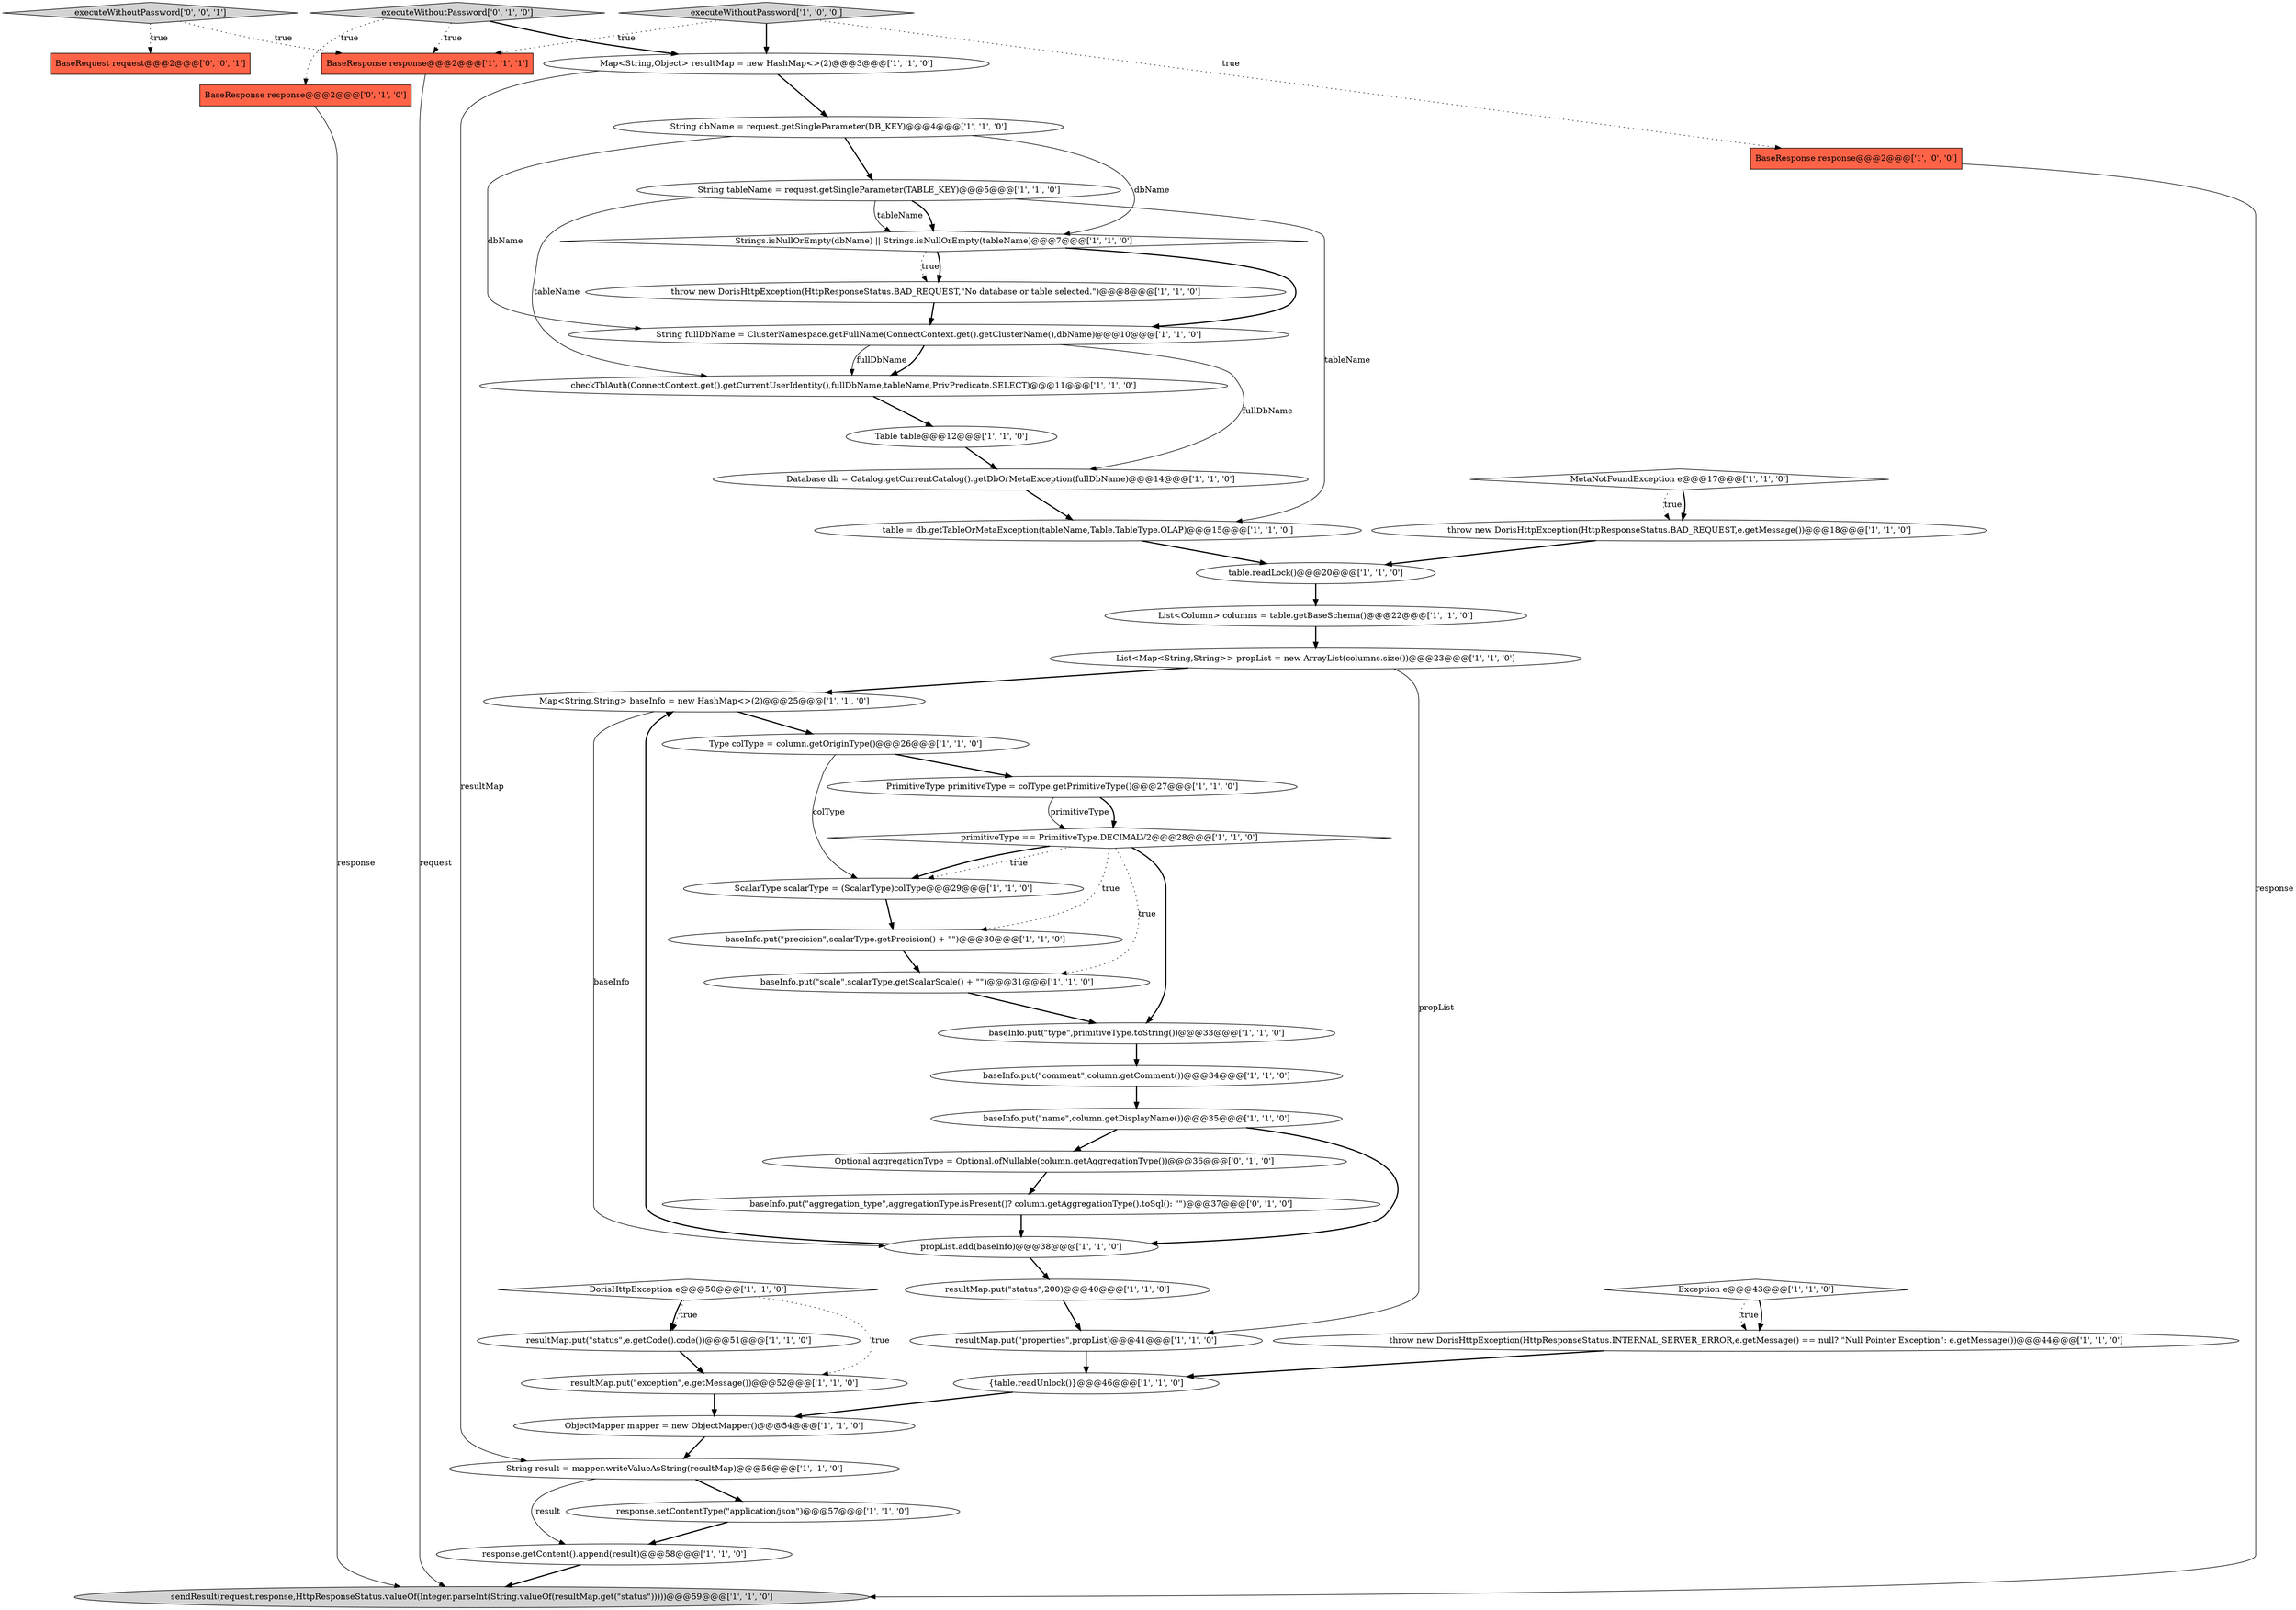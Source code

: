 digraph {
6 [style = filled, label = "DorisHttpException e@@@50@@@['1', '1', '0']", fillcolor = white, shape = diamond image = "AAA0AAABBB1BBB"];
30 [style = filled, label = "baseInfo.put(\"precision\",scalarType.getPrecision() + \"\")@@@30@@@['1', '1', '0']", fillcolor = white, shape = ellipse image = "AAA0AAABBB1BBB"];
31 [style = filled, label = "primitiveType == PrimitiveType.DECIMALV2@@@28@@@['1', '1', '0']", fillcolor = white, shape = diamond image = "AAA0AAABBB1BBB"];
33 [style = filled, label = "resultMap.put(\"status\",e.getCode().code())@@@51@@@['1', '1', '0']", fillcolor = white, shape = ellipse image = "AAA0AAABBB1BBB"];
42 [style = filled, label = "baseInfo.put(\"aggregation_type\",aggregationType.isPresent()? column.getAggregationType().toSql(): \"\")@@@37@@@['0', '1', '0']", fillcolor = white, shape = ellipse image = "AAA1AAABBB2BBB"];
46 [style = filled, label = "executeWithoutPassword['0', '0', '1']", fillcolor = lightgray, shape = diamond image = "AAA0AAABBB3BBB"];
28 [style = filled, label = "baseInfo.put(\"name\",column.getDisplayName())@@@35@@@['1', '1', '0']", fillcolor = white, shape = ellipse image = "AAA0AAABBB1BBB"];
10 [style = filled, label = "Map<String,String> baseInfo = new HashMap<>(2)@@@25@@@['1', '1', '0']", fillcolor = white, shape = ellipse image = "AAA0AAABBB1BBB"];
14 [style = filled, label = "baseInfo.put(\"comment\",column.getComment())@@@34@@@['1', '1', '0']", fillcolor = white, shape = ellipse image = "AAA0AAABBB1BBB"];
18 [style = filled, label = "throw new DorisHttpException(HttpResponseStatus.INTERNAL_SERVER_ERROR,e.getMessage() == null? \"Null Pointer Exception\": e.getMessage())@@@44@@@['1', '1', '0']", fillcolor = white, shape = ellipse image = "AAA0AAABBB1BBB"];
0 [style = filled, label = "table.readLock()@@@20@@@['1', '1', '0']", fillcolor = white, shape = ellipse image = "AAA0AAABBB1BBB"];
8 [style = filled, label = "baseInfo.put(\"type\",primitiveType.toString())@@@33@@@['1', '1', '0']", fillcolor = white, shape = ellipse image = "AAA0AAABBB1BBB"];
15 [style = filled, label = "List<Map<String,String>> propList = new ArrayList(columns.size())@@@23@@@['1', '1', '0']", fillcolor = white, shape = ellipse image = "AAA0AAABBB1BBB"];
17 [style = filled, label = "String dbName = request.getSingleParameter(DB_KEY)@@@4@@@['1', '1', '0']", fillcolor = white, shape = ellipse image = "AAA0AAABBB1BBB"];
13 [style = filled, label = "String result = mapper.writeValueAsString(resultMap)@@@56@@@['1', '1', '0']", fillcolor = white, shape = ellipse image = "AAA0AAABBB1BBB"];
16 [style = filled, label = "resultMap.put(\"exception\",e.getMessage())@@@52@@@['1', '1', '0']", fillcolor = white, shape = ellipse image = "AAA0AAABBB1BBB"];
37 [style = filled, label = "resultMap.put(\"properties\",propList)@@@41@@@['1', '1', '0']", fillcolor = white, shape = ellipse image = "AAA0AAABBB1BBB"];
44 [style = filled, label = "BaseResponse response@@@2@@@['0', '1', '0']", fillcolor = tomato, shape = box image = "AAA0AAABBB2BBB"];
45 [style = filled, label = "Optional aggregationType = Optional.ofNullable(column.getAggregationType())@@@36@@@['0', '1', '0']", fillcolor = white, shape = ellipse image = "AAA1AAABBB2BBB"];
47 [style = filled, label = "BaseRequest request@@@2@@@['0', '0', '1']", fillcolor = tomato, shape = box image = "AAA0AAABBB3BBB"];
29 [style = filled, label = "table = db.getTableOrMetaException(tableName,Table.TableType.OLAP)@@@15@@@['1', '1', '0']", fillcolor = white, shape = ellipse image = "AAA0AAABBB1BBB"];
4 [style = filled, label = "Database db = Catalog.getCurrentCatalog().getDbOrMetaException(fullDbName)@@@14@@@['1', '1', '0']", fillcolor = white, shape = ellipse image = "AAA0AAABBB1BBB"];
35 [style = filled, label = "Strings.isNullOrEmpty(dbName) || Strings.isNullOrEmpty(tableName)@@@7@@@['1', '1', '0']", fillcolor = white, shape = diamond image = "AAA0AAABBB1BBB"];
5 [style = filled, label = "MetaNotFoundException e@@@17@@@['1', '1', '0']", fillcolor = white, shape = diamond image = "AAA0AAABBB1BBB"];
24 [style = filled, label = "ObjectMapper mapper = new ObjectMapper()@@@54@@@['1', '1', '0']", fillcolor = white, shape = ellipse image = "AAA0AAABBB1BBB"];
39 [style = filled, label = "resultMap.put(\"status\",200)@@@40@@@['1', '1', '0']", fillcolor = white, shape = ellipse image = "AAA0AAABBB1BBB"];
27 [style = filled, label = "BaseResponse response@@@2@@@['1', '1', '1']", fillcolor = tomato, shape = box image = "AAA0AAABBB1BBB"];
43 [style = filled, label = "executeWithoutPassword['0', '1', '0']", fillcolor = lightgray, shape = diamond image = "AAA0AAABBB2BBB"];
38 [style = filled, label = "sendResult(request,response,HttpResponseStatus.valueOf(Integer.parseInt(String.valueOf(resultMap.get(\"status\")))))@@@59@@@['1', '1', '0']", fillcolor = lightgray, shape = ellipse image = "AAA0AAABBB1BBB"];
32 [style = filled, label = "Exception e@@@43@@@['1', '1', '0']", fillcolor = white, shape = diamond image = "AAA0AAABBB1BBB"];
3 [style = filled, label = "ScalarType scalarType = (ScalarType)colType@@@29@@@['1', '1', '0']", fillcolor = white, shape = ellipse image = "AAA0AAABBB1BBB"];
9 [style = filled, label = "checkTblAuth(ConnectContext.get().getCurrentUserIdentity(),fullDbName,tableName,PrivPredicate.SELECT)@@@11@@@['1', '1', '0']", fillcolor = white, shape = ellipse image = "AAA0AAABBB1BBB"];
20 [style = filled, label = "Table table@@@12@@@['1', '1', '0']", fillcolor = white, shape = ellipse image = "AAA0AAABBB1BBB"];
19 [style = filled, label = "baseInfo.put(\"scale\",scalarType.getScalarScale() + \"\")@@@31@@@['1', '1', '0']", fillcolor = white, shape = ellipse image = "AAA0AAABBB1BBB"];
2 [style = filled, label = "executeWithoutPassword['1', '0', '0']", fillcolor = lightgray, shape = diamond image = "AAA0AAABBB1BBB"];
11 [style = filled, label = "PrimitiveType primitiveType = colType.getPrimitiveType()@@@27@@@['1', '1', '0']", fillcolor = white, shape = ellipse image = "AAA0AAABBB1BBB"];
34 [style = filled, label = "String fullDbName = ClusterNamespace.getFullName(ConnectContext.get().getClusterName(),dbName)@@@10@@@['1', '1', '0']", fillcolor = white, shape = ellipse image = "AAA0AAABBB1BBB"];
23 [style = filled, label = "throw new DorisHttpException(HttpResponseStatus.BAD_REQUEST,e.getMessage())@@@18@@@['1', '1', '0']", fillcolor = white, shape = ellipse image = "AAA0AAABBB1BBB"];
41 [style = filled, label = "List<Column> columns = table.getBaseSchema()@@@22@@@['1', '1', '0']", fillcolor = white, shape = ellipse image = "AAA0AAABBB1BBB"];
25 [style = filled, label = "response.setContentType(\"application/json\")@@@57@@@['1', '1', '0']", fillcolor = white, shape = ellipse image = "AAA0AAABBB1BBB"];
7 [style = filled, label = "{table.readUnlock()}@@@46@@@['1', '1', '0']", fillcolor = white, shape = ellipse image = "AAA0AAABBB1BBB"];
40 [style = filled, label = "response.getContent().append(result)@@@58@@@['1', '1', '0']", fillcolor = white, shape = ellipse image = "AAA0AAABBB1BBB"];
12 [style = filled, label = "Map<String,Object> resultMap = new HashMap<>(2)@@@3@@@['1', '1', '0']", fillcolor = white, shape = ellipse image = "AAA0AAABBB1BBB"];
21 [style = filled, label = "Type colType = column.getOriginType()@@@26@@@['1', '1', '0']", fillcolor = white, shape = ellipse image = "AAA0AAABBB1BBB"];
26 [style = filled, label = "String tableName = request.getSingleParameter(TABLE_KEY)@@@5@@@['1', '1', '0']", fillcolor = white, shape = ellipse image = "AAA0AAABBB1BBB"];
1 [style = filled, label = "propList.add(baseInfo)@@@38@@@['1', '1', '0']", fillcolor = white, shape = ellipse image = "AAA0AAABBB1BBB"];
22 [style = filled, label = "BaseResponse response@@@2@@@['1', '0', '0']", fillcolor = tomato, shape = box image = "AAA0AAABBB1BBB"];
36 [style = filled, label = "throw new DorisHttpException(HttpResponseStatus.BAD_REQUEST,\"No database or table selected.\")@@@8@@@['1', '1', '0']", fillcolor = white, shape = ellipse image = "AAA0AAABBB1BBB"];
40->38 [style = bold, label=""];
21->11 [style = bold, label=""];
37->7 [style = bold, label=""];
6->16 [style = dotted, label="true"];
8->14 [style = bold, label=""];
16->24 [style = bold, label=""];
17->26 [style = bold, label=""];
10->21 [style = bold, label=""];
24->13 [style = bold, label=""];
44->38 [style = solid, label="response"];
7->24 [style = bold, label=""];
1->10 [style = bold, label=""];
2->27 [style = dotted, label="true"];
11->31 [style = bold, label=""];
10->1 [style = solid, label="baseInfo"];
41->15 [style = bold, label=""];
35->36 [style = dotted, label="true"];
13->25 [style = bold, label=""];
9->20 [style = bold, label=""];
42->1 [style = bold, label=""];
26->35 [style = bold, label=""];
20->4 [style = bold, label=""];
31->8 [style = bold, label=""];
17->35 [style = solid, label="dbName"];
17->34 [style = solid, label="dbName"];
19->8 [style = bold, label=""];
26->35 [style = solid, label="tableName"];
28->45 [style = bold, label=""];
43->12 [style = bold, label=""];
3->30 [style = bold, label=""];
34->9 [style = bold, label=""];
6->33 [style = bold, label=""];
23->0 [style = bold, label=""];
33->16 [style = bold, label=""];
32->18 [style = bold, label=""];
29->0 [style = bold, label=""];
22->38 [style = solid, label="response"];
34->4 [style = solid, label="fullDbName"];
14->28 [style = bold, label=""];
31->3 [style = dotted, label="true"];
46->47 [style = dotted, label="true"];
1->39 [style = bold, label=""];
31->19 [style = dotted, label="true"];
15->37 [style = solid, label="propList"];
21->3 [style = solid, label="colType"];
12->17 [style = bold, label=""];
27->38 [style = solid, label="request"];
28->1 [style = bold, label=""];
45->42 [style = bold, label=""];
12->13 [style = solid, label="resultMap"];
5->23 [style = bold, label=""];
26->9 [style = solid, label="tableName"];
36->34 [style = bold, label=""];
43->27 [style = dotted, label="true"];
46->27 [style = dotted, label="true"];
35->36 [style = bold, label=""];
31->30 [style = dotted, label="true"];
32->18 [style = dotted, label="true"];
2->22 [style = dotted, label="true"];
34->9 [style = solid, label="fullDbName"];
26->29 [style = solid, label="tableName"];
4->29 [style = bold, label=""];
39->37 [style = bold, label=""];
0->41 [style = bold, label=""];
35->34 [style = bold, label=""];
11->31 [style = solid, label="primitiveType"];
6->33 [style = dotted, label="true"];
43->44 [style = dotted, label="true"];
15->10 [style = bold, label=""];
30->19 [style = bold, label=""];
25->40 [style = bold, label=""];
31->3 [style = bold, label=""];
5->23 [style = dotted, label="true"];
2->12 [style = bold, label=""];
13->40 [style = solid, label="result"];
18->7 [style = bold, label=""];
}
